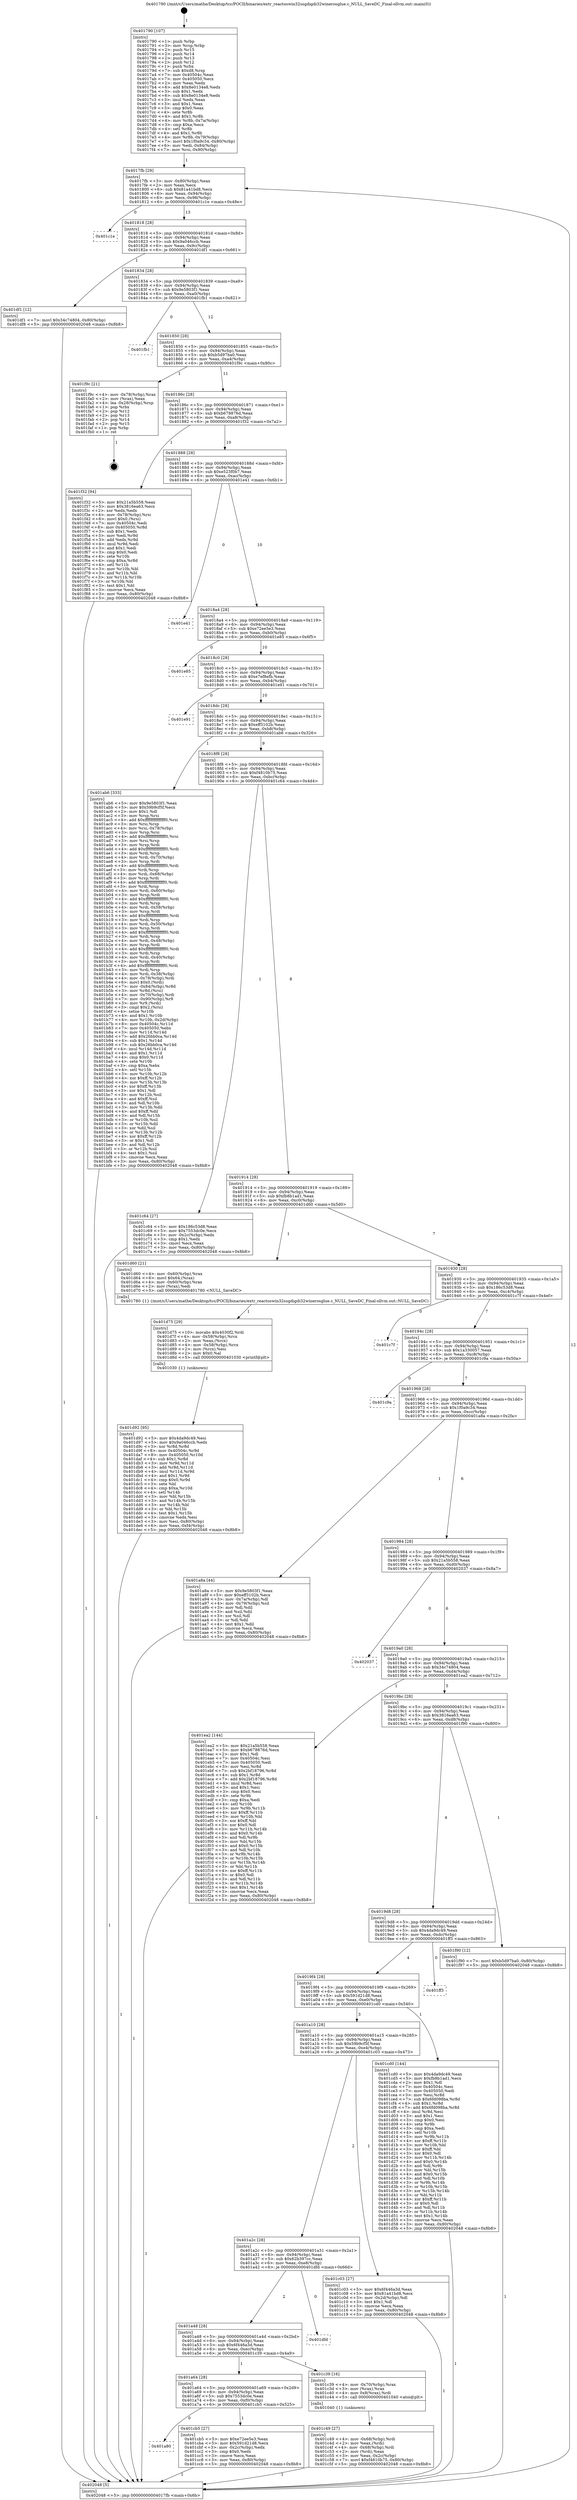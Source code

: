 digraph "0x401790" {
  label = "0x401790 (/mnt/c/Users/mathe/Desktop/tcc/POCII/binaries/extr_reactoswin32ssgdigdi32winerosglue.c_NULL_SaveDC_Final-ollvm.out::main(0))"
  labelloc = "t"
  node[shape=record]

  Entry [label="",width=0.3,height=0.3,shape=circle,fillcolor=black,style=filled]
  "0x4017fb" [label="{
     0x4017fb [29]\l
     | [instrs]\l
     &nbsp;&nbsp;0x4017fb \<+3\>: mov -0x80(%rbp),%eax\l
     &nbsp;&nbsp;0x4017fe \<+2\>: mov %eax,%ecx\l
     &nbsp;&nbsp;0x401800 \<+6\>: sub $0x81a41bd8,%ecx\l
     &nbsp;&nbsp;0x401806 \<+6\>: mov %eax,-0x94(%rbp)\l
     &nbsp;&nbsp;0x40180c \<+6\>: mov %ecx,-0x98(%rbp)\l
     &nbsp;&nbsp;0x401812 \<+6\>: je 0000000000401c1e \<main+0x48e\>\l
  }"]
  "0x401c1e" [label="{
     0x401c1e\l
  }", style=dashed]
  "0x401818" [label="{
     0x401818 [28]\l
     | [instrs]\l
     &nbsp;&nbsp;0x401818 \<+5\>: jmp 000000000040181d \<main+0x8d\>\l
     &nbsp;&nbsp;0x40181d \<+6\>: mov -0x94(%rbp),%eax\l
     &nbsp;&nbsp;0x401823 \<+5\>: sub $0x9a046ccb,%eax\l
     &nbsp;&nbsp;0x401828 \<+6\>: mov %eax,-0x9c(%rbp)\l
     &nbsp;&nbsp;0x40182e \<+6\>: je 0000000000401df1 \<main+0x661\>\l
  }"]
  Exit [label="",width=0.3,height=0.3,shape=circle,fillcolor=black,style=filled,peripheries=2]
  "0x401df1" [label="{
     0x401df1 [12]\l
     | [instrs]\l
     &nbsp;&nbsp;0x401df1 \<+7\>: movl $0x34c74804,-0x80(%rbp)\l
     &nbsp;&nbsp;0x401df8 \<+5\>: jmp 0000000000402048 \<main+0x8b8\>\l
  }"]
  "0x401834" [label="{
     0x401834 [28]\l
     | [instrs]\l
     &nbsp;&nbsp;0x401834 \<+5\>: jmp 0000000000401839 \<main+0xa9\>\l
     &nbsp;&nbsp;0x401839 \<+6\>: mov -0x94(%rbp),%eax\l
     &nbsp;&nbsp;0x40183f \<+5\>: sub $0x9e5803f1,%eax\l
     &nbsp;&nbsp;0x401844 \<+6\>: mov %eax,-0xa0(%rbp)\l
     &nbsp;&nbsp;0x40184a \<+6\>: je 0000000000401fb1 \<main+0x821\>\l
  }"]
  "0x401d92" [label="{
     0x401d92 [95]\l
     | [instrs]\l
     &nbsp;&nbsp;0x401d92 \<+5\>: mov $0x4da9dc49,%esi\l
     &nbsp;&nbsp;0x401d97 \<+5\>: mov $0x9a046ccb,%edx\l
     &nbsp;&nbsp;0x401d9c \<+3\>: xor %r8d,%r8d\l
     &nbsp;&nbsp;0x401d9f \<+8\>: mov 0x40504c,%r9d\l
     &nbsp;&nbsp;0x401da7 \<+8\>: mov 0x405050,%r10d\l
     &nbsp;&nbsp;0x401daf \<+4\>: sub $0x1,%r8d\l
     &nbsp;&nbsp;0x401db3 \<+3\>: mov %r9d,%r11d\l
     &nbsp;&nbsp;0x401db6 \<+3\>: add %r8d,%r11d\l
     &nbsp;&nbsp;0x401db9 \<+4\>: imul %r11d,%r9d\l
     &nbsp;&nbsp;0x401dbd \<+4\>: and $0x1,%r9d\l
     &nbsp;&nbsp;0x401dc1 \<+4\>: cmp $0x0,%r9d\l
     &nbsp;&nbsp;0x401dc5 \<+3\>: sete %bl\l
     &nbsp;&nbsp;0x401dc8 \<+4\>: cmp $0xa,%r10d\l
     &nbsp;&nbsp;0x401dcc \<+4\>: setl %r14b\l
     &nbsp;&nbsp;0x401dd0 \<+3\>: mov %bl,%r15b\l
     &nbsp;&nbsp;0x401dd3 \<+3\>: and %r14b,%r15b\l
     &nbsp;&nbsp;0x401dd6 \<+3\>: xor %r14b,%bl\l
     &nbsp;&nbsp;0x401dd9 \<+3\>: or %bl,%r15b\l
     &nbsp;&nbsp;0x401ddc \<+4\>: test $0x1,%r15b\l
     &nbsp;&nbsp;0x401de0 \<+3\>: cmovne %edx,%esi\l
     &nbsp;&nbsp;0x401de3 \<+3\>: mov %esi,-0x80(%rbp)\l
     &nbsp;&nbsp;0x401de6 \<+6\>: mov %eax,-0xf4(%rbp)\l
     &nbsp;&nbsp;0x401dec \<+5\>: jmp 0000000000402048 \<main+0x8b8\>\l
  }"]
  "0x401fb1" [label="{
     0x401fb1\l
  }", style=dashed]
  "0x401850" [label="{
     0x401850 [28]\l
     | [instrs]\l
     &nbsp;&nbsp;0x401850 \<+5\>: jmp 0000000000401855 \<main+0xc5\>\l
     &nbsp;&nbsp;0x401855 \<+6\>: mov -0x94(%rbp),%eax\l
     &nbsp;&nbsp;0x40185b \<+5\>: sub $0xb5d97ba0,%eax\l
     &nbsp;&nbsp;0x401860 \<+6\>: mov %eax,-0xa4(%rbp)\l
     &nbsp;&nbsp;0x401866 \<+6\>: je 0000000000401f9c \<main+0x80c\>\l
  }"]
  "0x401d75" [label="{
     0x401d75 [29]\l
     | [instrs]\l
     &nbsp;&nbsp;0x401d75 \<+10\>: movabs $0x4030f2,%rdi\l
     &nbsp;&nbsp;0x401d7f \<+4\>: mov -0x58(%rbp),%rcx\l
     &nbsp;&nbsp;0x401d83 \<+2\>: mov %eax,(%rcx)\l
     &nbsp;&nbsp;0x401d85 \<+4\>: mov -0x58(%rbp),%rcx\l
     &nbsp;&nbsp;0x401d89 \<+2\>: mov (%rcx),%esi\l
     &nbsp;&nbsp;0x401d8b \<+2\>: mov $0x0,%al\l
     &nbsp;&nbsp;0x401d8d \<+5\>: call 0000000000401030 \<printf@plt\>\l
     | [calls]\l
     &nbsp;&nbsp;0x401030 \{1\} (unknown)\l
  }"]
  "0x401f9c" [label="{
     0x401f9c [21]\l
     | [instrs]\l
     &nbsp;&nbsp;0x401f9c \<+4\>: mov -0x78(%rbp),%rax\l
     &nbsp;&nbsp;0x401fa0 \<+2\>: mov (%rax),%eax\l
     &nbsp;&nbsp;0x401fa2 \<+4\>: lea -0x28(%rbp),%rsp\l
     &nbsp;&nbsp;0x401fa6 \<+1\>: pop %rbx\l
     &nbsp;&nbsp;0x401fa7 \<+2\>: pop %r12\l
     &nbsp;&nbsp;0x401fa9 \<+2\>: pop %r13\l
     &nbsp;&nbsp;0x401fab \<+2\>: pop %r14\l
     &nbsp;&nbsp;0x401fad \<+2\>: pop %r15\l
     &nbsp;&nbsp;0x401faf \<+1\>: pop %rbp\l
     &nbsp;&nbsp;0x401fb0 \<+1\>: ret\l
  }"]
  "0x40186c" [label="{
     0x40186c [28]\l
     | [instrs]\l
     &nbsp;&nbsp;0x40186c \<+5\>: jmp 0000000000401871 \<main+0xe1\>\l
     &nbsp;&nbsp;0x401871 \<+6\>: mov -0x94(%rbp),%eax\l
     &nbsp;&nbsp;0x401877 \<+5\>: sub $0xb678876d,%eax\l
     &nbsp;&nbsp;0x40187c \<+6\>: mov %eax,-0xa8(%rbp)\l
     &nbsp;&nbsp;0x401882 \<+6\>: je 0000000000401f32 \<main+0x7a2\>\l
  }"]
  "0x401a80" [label="{
     0x401a80\l
  }", style=dashed]
  "0x401f32" [label="{
     0x401f32 [94]\l
     | [instrs]\l
     &nbsp;&nbsp;0x401f32 \<+5\>: mov $0x21a5b558,%eax\l
     &nbsp;&nbsp;0x401f37 \<+5\>: mov $0x3816ea63,%ecx\l
     &nbsp;&nbsp;0x401f3c \<+2\>: xor %edx,%edx\l
     &nbsp;&nbsp;0x401f3e \<+4\>: mov -0x78(%rbp),%rsi\l
     &nbsp;&nbsp;0x401f42 \<+6\>: movl $0x0,(%rsi)\l
     &nbsp;&nbsp;0x401f48 \<+7\>: mov 0x40504c,%edi\l
     &nbsp;&nbsp;0x401f4f \<+8\>: mov 0x405050,%r8d\l
     &nbsp;&nbsp;0x401f57 \<+3\>: sub $0x1,%edx\l
     &nbsp;&nbsp;0x401f5a \<+3\>: mov %edi,%r9d\l
     &nbsp;&nbsp;0x401f5d \<+3\>: add %edx,%r9d\l
     &nbsp;&nbsp;0x401f60 \<+4\>: imul %r9d,%edi\l
     &nbsp;&nbsp;0x401f64 \<+3\>: and $0x1,%edi\l
     &nbsp;&nbsp;0x401f67 \<+3\>: cmp $0x0,%edi\l
     &nbsp;&nbsp;0x401f6a \<+4\>: sete %r10b\l
     &nbsp;&nbsp;0x401f6e \<+4\>: cmp $0xa,%r8d\l
     &nbsp;&nbsp;0x401f72 \<+4\>: setl %r11b\l
     &nbsp;&nbsp;0x401f76 \<+3\>: mov %r10b,%bl\l
     &nbsp;&nbsp;0x401f79 \<+3\>: and %r11b,%bl\l
     &nbsp;&nbsp;0x401f7c \<+3\>: xor %r11b,%r10b\l
     &nbsp;&nbsp;0x401f7f \<+3\>: or %r10b,%bl\l
     &nbsp;&nbsp;0x401f82 \<+3\>: test $0x1,%bl\l
     &nbsp;&nbsp;0x401f85 \<+3\>: cmovne %ecx,%eax\l
     &nbsp;&nbsp;0x401f88 \<+3\>: mov %eax,-0x80(%rbp)\l
     &nbsp;&nbsp;0x401f8b \<+5\>: jmp 0000000000402048 \<main+0x8b8\>\l
  }"]
  "0x401888" [label="{
     0x401888 [28]\l
     | [instrs]\l
     &nbsp;&nbsp;0x401888 \<+5\>: jmp 000000000040188d \<main+0xfd\>\l
     &nbsp;&nbsp;0x40188d \<+6\>: mov -0x94(%rbp),%eax\l
     &nbsp;&nbsp;0x401893 \<+5\>: sub $0xe523f0b7,%eax\l
     &nbsp;&nbsp;0x401898 \<+6\>: mov %eax,-0xac(%rbp)\l
     &nbsp;&nbsp;0x40189e \<+6\>: je 0000000000401e41 \<main+0x6b1\>\l
  }"]
  "0x401cb5" [label="{
     0x401cb5 [27]\l
     | [instrs]\l
     &nbsp;&nbsp;0x401cb5 \<+5\>: mov $0xe72ee5e3,%eax\l
     &nbsp;&nbsp;0x401cba \<+5\>: mov $0x591d21d8,%ecx\l
     &nbsp;&nbsp;0x401cbf \<+3\>: mov -0x2c(%rbp),%edx\l
     &nbsp;&nbsp;0x401cc2 \<+3\>: cmp $0x0,%edx\l
     &nbsp;&nbsp;0x401cc5 \<+3\>: cmove %ecx,%eax\l
     &nbsp;&nbsp;0x401cc8 \<+3\>: mov %eax,-0x80(%rbp)\l
     &nbsp;&nbsp;0x401ccb \<+5\>: jmp 0000000000402048 \<main+0x8b8\>\l
  }"]
  "0x401e41" [label="{
     0x401e41\l
  }", style=dashed]
  "0x4018a4" [label="{
     0x4018a4 [28]\l
     | [instrs]\l
     &nbsp;&nbsp;0x4018a4 \<+5\>: jmp 00000000004018a9 \<main+0x119\>\l
     &nbsp;&nbsp;0x4018a9 \<+6\>: mov -0x94(%rbp),%eax\l
     &nbsp;&nbsp;0x4018af \<+5\>: sub $0xe72ee5e3,%eax\l
     &nbsp;&nbsp;0x4018b4 \<+6\>: mov %eax,-0xb0(%rbp)\l
     &nbsp;&nbsp;0x4018ba \<+6\>: je 0000000000401e85 \<main+0x6f5\>\l
  }"]
  "0x401c49" [label="{
     0x401c49 [27]\l
     | [instrs]\l
     &nbsp;&nbsp;0x401c49 \<+4\>: mov -0x68(%rbp),%rdi\l
     &nbsp;&nbsp;0x401c4d \<+2\>: mov %eax,(%rdi)\l
     &nbsp;&nbsp;0x401c4f \<+4\>: mov -0x68(%rbp),%rdi\l
     &nbsp;&nbsp;0x401c53 \<+2\>: mov (%rdi),%eax\l
     &nbsp;&nbsp;0x401c55 \<+3\>: mov %eax,-0x2c(%rbp)\l
     &nbsp;&nbsp;0x401c58 \<+7\>: movl $0xf4810b75,-0x80(%rbp)\l
     &nbsp;&nbsp;0x401c5f \<+5\>: jmp 0000000000402048 \<main+0x8b8\>\l
  }"]
  "0x401e85" [label="{
     0x401e85\l
  }", style=dashed]
  "0x4018c0" [label="{
     0x4018c0 [28]\l
     | [instrs]\l
     &nbsp;&nbsp;0x4018c0 \<+5\>: jmp 00000000004018c5 \<main+0x135\>\l
     &nbsp;&nbsp;0x4018c5 \<+6\>: mov -0x94(%rbp),%eax\l
     &nbsp;&nbsp;0x4018cb \<+5\>: sub $0xe7ef8efb,%eax\l
     &nbsp;&nbsp;0x4018d0 \<+6\>: mov %eax,-0xb4(%rbp)\l
     &nbsp;&nbsp;0x4018d6 \<+6\>: je 0000000000401e91 \<main+0x701\>\l
  }"]
  "0x401a64" [label="{
     0x401a64 [28]\l
     | [instrs]\l
     &nbsp;&nbsp;0x401a64 \<+5\>: jmp 0000000000401a69 \<main+0x2d9\>\l
     &nbsp;&nbsp;0x401a69 \<+6\>: mov -0x94(%rbp),%eax\l
     &nbsp;&nbsp;0x401a6f \<+5\>: sub $0x7553dc0e,%eax\l
     &nbsp;&nbsp;0x401a74 \<+6\>: mov %eax,-0xf0(%rbp)\l
     &nbsp;&nbsp;0x401a7a \<+6\>: je 0000000000401cb5 \<main+0x525\>\l
  }"]
  "0x401e91" [label="{
     0x401e91\l
  }", style=dashed]
  "0x4018dc" [label="{
     0x4018dc [28]\l
     | [instrs]\l
     &nbsp;&nbsp;0x4018dc \<+5\>: jmp 00000000004018e1 \<main+0x151\>\l
     &nbsp;&nbsp;0x4018e1 \<+6\>: mov -0x94(%rbp),%eax\l
     &nbsp;&nbsp;0x4018e7 \<+5\>: sub $0xeff3102b,%eax\l
     &nbsp;&nbsp;0x4018ec \<+6\>: mov %eax,-0xb8(%rbp)\l
     &nbsp;&nbsp;0x4018f2 \<+6\>: je 0000000000401ab6 \<main+0x326\>\l
  }"]
  "0x401c39" [label="{
     0x401c39 [16]\l
     | [instrs]\l
     &nbsp;&nbsp;0x401c39 \<+4\>: mov -0x70(%rbp),%rax\l
     &nbsp;&nbsp;0x401c3d \<+3\>: mov (%rax),%rax\l
     &nbsp;&nbsp;0x401c40 \<+4\>: mov 0x8(%rax),%rdi\l
     &nbsp;&nbsp;0x401c44 \<+5\>: call 0000000000401040 \<atoi@plt\>\l
     | [calls]\l
     &nbsp;&nbsp;0x401040 \{1\} (unknown)\l
  }"]
  "0x401ab6" [label="{
     0x401ab6 [333]\l
     | [instrs]\l
     &nbsp;&nbsp;0x401ab6 \<+5\>: mov $0x9e5803f1,%eax\l
     &nbsp;&nbsp;0x401abb \<+5\>: mov $0x59b9cf5f,%ecx\l
     &nbsp;&nbsp;0x401ac0 \<+2\>: mov $0x1,%dl\l
     &nbsp;&nbsp;0x401ac2 \<+3\>: mov %rsp,%rsi\l
     &nbsp;&nbsp;0x401ac5 \<+4\>: add $0xfffffffffffffff0,%rsi\l
     &nbsp;&nbsp;0x401ac9 \<+3\>: mov %rsi,%rsp\l
     &nbsp;&nbsp;0x401acc \<+4\>: mov %rsi,-0x78(%rbp)\l
     &nbsp;&nbsp;0x401ad0 \<+3\>: mov %rsp,%rsi\l
     &nbsp;&nbsp;0x401ad3 \<+4\>: add $0xfffffffffffffff0,%rsi\l
     &nbsp;&nbsp;0x401ad7 \<+3\>: mov %rsi,%rsp\l
     &nbsp;&nbsp;0x401ada \<+3\>: mov %rsp,%rdi\l
     &nbsp;&nbsp;0x401add \<+4\>: add $0xfffffffffffffff0,%rdi\l
     &nbsp;&nbsp;0x401ae1 \<+3\>: mov %rdi,%rsp\l
     &nbsp;&nbsp;0x401ae4 \<+4\>: mov %rdi,-0x70(%rbp)\l
     &nbsp;&nbsp;0x401ae8 \<+3\>: mov %rsp,%rdi\l
     &nbsp;&nbsp;0x401aeb \<+4\>: add $0xfffffffffffffff0,%rdi\l
     &nbsp;&nbsp;0x401aef \<+3\>: mov %rdi,%rsp\l
     &nbsp;&nbsp;0x401af2 \<+4\>: mov %rdi,-0x68(%rbp)\l
     &nbsp;&nbsp;0x401af6 \<+3\>: mov %rsp,%rdi\l
     &nbsp;&nbsp;0x401af9 \<+4\>: add $0xfffffffffffffff0,%rdi\l
     &nbsp;&nbsp;0x401afd \<+3\>: mov %rdi,%rsp\l
     &nbsp;&nbsp;0x401b00 \<+4\>: mov %rdi,-0x60(%rbp)\l
     &nbsp;&nbsp;0x401b04 \<+3\>: mov %rsp,%rdi\l
     &nbsp;&nbsp;0x401b07 \<+4\>: add $0xfffffffffffffff0,%rdi\l
     &nbsp;&nbsp;0x401b0b \<+3\>: mov %rdi,%rsp\l
     &nbsp;&nbsp;0x401b0e \<+4\>: mov %rdi,-0x58(%rbp)\l
     &nbsp;&nbsp;0x401b12 \<+3\>: mov %rsp,%rdi\l
     &nbsp;&nbsp;0x401b15 \<+4\>: add $0xfffffffffffffff0,%rdi\l
     &nbsp;&nbsp;0x401b19 \<+3\>: mov %rdi,%rsp\l
     &nbsp;&nbsp;0x401b1c \<+4\>: mov %rdi,-0x50(%rbp)\l
     &nbsp;&nbsp;0x401b20 \<+3\>: mov %rsp,%rdi\l
     &nbsp;&nbsp;0x401b23 \<+4\>: add $0xfffffffffffffff0,%rdi\l
     &nbsp;&nbsp;0x401b27 \<+3\>: mov %rdi,%rsp\l
     &nbsp;&nbsp;0x401b2a \<+4\>: mov %rdi,-0x48(%rbp)\l
     &nbsp;&nbsp;0x401b2e \<+3\>: mov %rsp,%rdi\l
     &nbsp;&nbsp;0x401b31 \<+4\>: add $0xfffffffffffffff0,%rdi\l
     &nbsp;&nbsp;0x401b35 \<+3\>: mov %rdi,%rsp\l
     &nbsp;&nbsp;0x401b38 \<+4\>: mov %rdi,-0x40(%rbp)\l
     &nbsp;&nbsp;0x401b3c \<+3\>: mov %rsp,%rdi\l
     &nbsp;&nbsp;0x401b3f \<+4\>: add $0xfffffffffffffff0,%rdi\l
     &nbsp;&nbsp;0x401b43 \<+3\>: mov %rdi,%rsp\l
     &nbsp;&nbsp;0x401b46 \<+4\>: mov %rdi,-0x38(%rbp)\l
     &nbsp;&nbsp;0x401b4a \<+4\>: mov -0x78(%rbp),%rdi\l
     &nbsp;&nbsp;0x401b4e \<+6\>: movl $0x0,(%rdi)\l
     &nbsp;&nbsp;0x401b54 \<+7\>: mov -0x84(%rbp),%r8d\l
     &nbsp;&nbsp;0x401b5b \<+3\>: mov %r8d,(%rsi)\l
     &nbsp;&nbsp;0x401b5e \<+4\>: mov -0x70(%rbp),%rdi\l
     &nbsp;&nbsp;0x401b62 \<+7\>: mov -0x90(%rbp),%r9\l
     &nbsp;&nbsp;0x401b69 \<+3\>: mov %r9,(%rdi)\l
     &nbsp;&nbsp;0x401b6c \<+3\>: cmpl $0x2,(%rsi)\l
     &nbsp;&nbsp;0x401b6f \<+4\>: setne %r10b\l
     &nbsp;&nbsp;0x401b73 \<+4\>: and $0x1,%r10b\l
     &nbsp;&nbsp;0x401b77 \<+4\>: mov %r10b,-0x2d(%rbp)\l
     &nbsp;&nbsp;0x401b7b \<+8\>: mov 0x40504c,%r11d\l
     &nbsp;&nbsp;0x401b83 \<+7\>: mov 0x405050,%ebx\l
     &nbsp;&nbsp;0x401b8a \<+3\>: mov %r11d,%r14d\l
     &nbsp;&nbsp;0x401b8d \<+7\>: add $0x26bb0ca,%r14d\l
     &nbsp;&nbsp;0x401b94 \<+4\>: sub $0x1,%r14d\l
     &nbsp;&nbsp;0x401b98 \<+7\>: sub $0x26bb0ca,%r14d\l
     &nbsp;&nbsp;0x401b9f \<+4\>: imul %r14d,%r11d\l
     &nbsp;&nbsp;0x401ba3 \<+4\>: and $0x1,%r11d\l
     &nbsp;&nbsp;0x401ba7 \<+4\>: cmp $0x0,%r11d\l
     &nbsp;&nbsp;0x401bab \<+4\>: sete %r10b\l
     &nbsp;&nbsp;0x401baf \<+3\>: cmp $0xa,%ebx\l
     &nbsp;&nbsp;0x401bb2 \<+4\>: setl %r15b\l
     &nbsp;&nbsp;0x401bb6 \<+3\>: mov %r10b,%r12b\l
     &nbsp;&nbsp;0x401bb9 \<+4\>: xor $0xff,%r12b\l
     &nbsp;&nbsp;0x401bbd \<+3\>: mov %r15b,%r13b\l
     &nbsp;&nbsp;0x401bc0 \<+4\>: xor $0xff,%r13b\l
     &nbsp;&nbsp;0x401bc4 \<+3\>: xor $0x1,%dl\l
     &nbsp;&nbsp;0x401bc7 \<+3\>: mov %r12b,%sil\l
     &nbsp;&nbsp;0x401bca \<+4\>: and $0xff,%sil\l
     &nbsp;&nbsp;0x401bce \<+3\>: and %dl,%r10b\l
     &nbsp;&nbsp;0x401bd1 \<+3\>: mov %r13b,%dil\l
     &nbsp;&nbsp;0x401bd4 \<+4\>: and $0xff,%dil\l
     &nbsp;&nbsp;0x401bd8 \<+3\>: and %dl,%r15b\l
     &nbsp;&nbsp;0x401bdb \<+3\>: or %r10b,%sil\l
     &nbsp;&nbsp;0x401bde \<+3\>: or %r15b,%dil\l
     &nbsp;&nbsp;0x401be1 \<+3\>: xor %dil,%sil\l
     &nbsp;&nbsp;0x401be4 \<+3\>: or %r13b,%r12b\l
     &nbsp;&nbsp;0x401be7 \<+4\>: xor $0xff,%r12b\l
     &nbsp;&nbsp;0x401beb \<+3\>: or $0x1,%dl\l
     &nbsp;&nbsp;0x401bee \<+3\>: and %dl,%r12b\l
     &nbsp;&nbsp;0x401bf1 \<+3\>: or %r12b,%sil\l
     &nbsp;&nbsp;0x401bf4 \<+4\>: test $0x1,%sil\l
     &nbsp;&nbsp;0x401bf8 \<+3\>: cmovne %ecx,%eax\l
     &nbsp;&nbsp;0x401bfb \<+3\>: mov %eax,-0x80(%rbp)\l
     &nbsp;&nbsp;0x401bfe \<+5\>: jmp 0000000000402048 \<main+0x8b8\>\l
  }"]
  "0x4018f8" [label="{
     0x4018f8 [28]\l
     | [instrs]\l
     &nbsp;&nbsp;0x4018f8 \<+5\>: jmp 00000000004018fd \<main+0x16d\>\l
     &nbsp;&nbsp;0x4018fd \<+6\>: mov -0x94(%rbp),%eax\l
     &nbsp;&nbsp;0x401903 \<+5\>: sub $0xf4810b75,%eax\l
     &nbsp;&nbsp;0x401908 \<+6\>: mov %eax,-0xbc(%rbp)\l
     &nbsp;&nbsp;0x40190e \<+6\>: je 0000000000401c64 \<main+0x4d4\>\l
  }"]
  "0x401a48" [label="{
     0x401a48 [28]\l
     | [instrs]\l
     &nbsp;&nbsp;0x401a48 \<+5\>: jmp 0000000000401a4d \<main+0x2bd\>\l
     &nbsp;&nbsp;0x401a4d \<+6\>: mov -0x94(%rbp),%eax\l
     &nbsp;&nbsp;0x401a53 \<+5\>: sub $0x6f446a3d,%eax\l
     &nbsp;&nbsp;0x401a58 \<+6\>: mov %eax,-0xec(%rbp)\l
     &nbsp;&nbsp;0x401a5e \<+6\>: je 0000000000401c39 \<main+0x4a9\>\l
  }"]
  "0x401c64" [label="{
     0x401c64 [27]\l
     | [instrs]\l
     &nbsp;&nbsp;0x401c64 \<+5\>: mov $0x186c53d8,%eax\l
     &nbsp;&nbsp;0x401c69 \<+5\>: mov $0x7553dc0e,%ecx\l
     &nbsp;&nbsp;0x401c6e \<+3\>: mov -0x2c(%rbp),%edx\l
     &nbsp;&nbsp;0x401c71 \<+3\>: cmp $0x1,%edx\l
     &nbsp;&nbsp;0x401c74 \<+3\>: cmovl %ecx,%eax\l
     &nbsp;&nbsp;0x401c77 \<+3\>: mov %eax,-0x80(%rbp)\l
     &nbsp;&nbsp;0x401c7a \<+5\>: jmp 0000000000402048 \<main+0x8b8\>\l
  }"]
  "0x401914" [label="{
     0x401914 [28]\l
     | [instrs]\l
     &nbsp;&nbsp;0x401914 \<+5\>: jmp 0000000000401919 \<main+0x189\>\l
     &nbsp;&nbsp;0x401919 \<+6\>: mov -0x94(%rbp),%eax\l
     &nbsp;&nbsp;0x40191f \<+5\>: sub $0xfb8b1ad1,%eax\l
     &nbsp;&nbsp;0x401924 \<+6\>: mov %eax,-0xc0(%rbp)\l
     &nbsp;&nbsp;0x40192a \<+6\>: je 0000000000401d60 \<main+0x5d0\>\l
  }"]
  "0x401dfd" [label="{
     0x401dfd\l
  }", style=dashed]
  "0x401d60" [label="{
     0x401d60 [21]\l
     | [instrs]\l
     &nbsp;&nbsp;0x401d60 \<+4\>: mov -0x60(%rbp),%rax\l
     &nbsp;&nbsp;0x401d64 \<+6\>: movl $0x64,(%rax)\l
     &nbsp;&nbsp;0x401d6a \<+4\>: mov -0x60(%rbp),%rax\l
     &nbsp;&nbsp;0x401d6e \<+2\>: mov (%rax),%edi\l
     &nbsp;&nbsp;0x401d70 \<+5\>: call 0000000000401780 \<NULL_SaveDC\>\l
     | [calls]\l
     &nbsp;&nbsp;0x401780 \{1\} (/mnt/c/Users/mathe/Desktop/tcc/POCII/binaries/extr_reactoswin32ssgdigdi32winerosglue.c_NULL_SaveDC_Final-ollvm.out::NULL_SaveDC)\l
  }"]
  "0x401930" [label="{
     0x401930 [28]\l
     | [instrs]\l
     &nbsp;&nbsp;0x401930 \<+5\>: jmp 0000000000401935 \<main+0x1a5\>\l
     &nbsp;&nbsp;0x401935 \<+6\>: mov -0x94(%rbp),%eax\l
     &nbsp;&nbsp;0x40193b \<+5\>: sub $0x186c53d8,%eax\l
     &nbsp;&nbsp;0x401940 \<+6\>: mov %eax,-0xc4(%rbp)\l
     &nbsp;&nbsp;0x401946 \<+6\>: je 0000000000401c7f \<main+0x4ef\>\l
  }"]
  "0x401a2c" [label="{
     0x401a2c [28]\l
     | [instrs]\l
     &nbsp;&nbsp;0x401a2c \<+5\>: jmp 0000000000401a31 \<main+0x2a1\>\l
     &nbsp;&nbsp;0x401a31 \<+6\>: mov -0x94(%rbp),%eax\l
     &nbsp;&nbsp;0x401a37 \<+5\>: sub $0x62b397cc,%eax\l
     &nbsp;&nbsp;0x401a3c \<+6\>: mov %eax,-0xe8(%rbp)\l
     &nbsp;&nbsp;0x401a42 \<+6\>: je 0000000000401dfd \<main+0x66d\>\l
  }"]
  "0x401c7f" [label="{
     0x401c7f\l
  }", style=dashed]
  "0x40194c" [label="{
     0x40194c [28]\l
     | [instrs]\l
     &nbsp;&nbsp;0x40194c \<+5\>: jmp 0000000000401951 \<main+0x1c1\>\l
     &nbsp;&nbsp;0x401951 \<+6\>: mov -0x94(%rbp),%eax\l
     &nbsp;&nbsp;0x401957 \<+5\>: sub $0x1a330057,%eax\l
     &nbsp;&nbsp;0x40195c \<+6\>: mov %eax,-0xc8(%rbp)\l
     &nbsp;&nbsp;0x401962 \<+6\>: je 0000000000401c9a \<main+0x50a\>\l
  }"]
  "0x401c03" [label="{
     0x401c03 [27]\l
     | [instrs]\l
     &nbsp;&nbsp;0x401c03 \<+5\>: mov $0x6f446a3d,%eax\l
     &nbsp;&nbsp;0x401c08 \<+5\>: mov $0x81a41bd8,%ecx\l
     &nbsp;&nbsp;0x401c0d \<+3\>: mov -0x2d(%rbp),%dl\l
     &nbsp;&nbsp;0x401c10 \<+3\>: test $0x1,%dl\l
     &nbsp;&nbsp;0x401c13 \<+3\>: cmovne %ecx,%eax\l
     &nbsp;&nbsp;0x401c16 \<+3\>: mov %eax,-0x80(%rbp)\l
     &nbsp;&nbsp;0x401c19 \<+5\>: jmp 0000000000402048 \<main+0x8b8\>\l
  }"]
  "0x401c9a" [label="{
     0x401c9a\l
  }", style=dashed]
  "0x401968" [label="{
     0x401968 [28]\l
     | [instrs]\l
     &nbsp;&nbsp;0x401968 \<+5\>: jmp 000000000040196d \<main+0x1dd\>\l
     &nbsp;&nbsp;0x40196d \<+6\>: mov -0x94(%rbp),%eax\l
     &nbsp;&nbsp;0x401973 \<+5\>: sub $0x1f0a9c34,%eax\l
     &nbsp;&nbsp;0x401978 \<+6\>: mov %eax,-0xcc(%rbp)\l
     &nbsp;&nbsp;0x40197e \<+6\>: je 0000000000401a8a \<main+0x2fa\>\l
  }"]
  "0x401a10" [label="{
     0x401a10 [28]\l
     | [instrs]\l
     &nbsp;&nbsp;0x401a10 \<+5\>: jmp 0000000000401a15 \<main+0x285\>\l
     &nbsp;&nbsp;0x401a15 \<+6\>: mov -0x94(%rbp),%eax\l
     &nbsp;&nbsp;0x401a1b \<+5\>: sub $0x59b9cf5f,%eax\l
     &nbsp;&nbsp;0x401a20 \<+6\>: mov %eax,-0xe4(%rbp)\l
     &nbsp;&nbsp;0x401a26 \<+6\>: je 0000000000401c03 \<main+0x473\>\l
  }"]
  "0x401a8a" [label="{
     0x401a8a [44]\l
     | [instrs]\l
     &nbsp;&nbsp;0x401a8a \<+5\>: mov $0x9e5803f1,%eax\l
     &nbsp;&nbsp;0x401a8f \<+5\>: mov $0xeff3102b,%ecx\l
     &nbsp;&nbsp;0x401a94 \<+3\>: mov -0x7a(%rbp),%dl\l
     &nbsp;&nbsp;0x401a97 \<+4\>: mov -0x79(%rbp),%sil\l
     &nbsp;&nbsp;0x401a9b \<+3\>: mov %dl,%dil\l
     &nbsp;&nbsp;0x401a9e \<+3\>: and %sil,%dil\l
     &nbsp;&nbsp;0x401aa1 \<+3\>: xor %sil,%dl\l
     &nbsp;&nbsp;0x401aa4 \<+3\>: or %dl,%dil\l
     &nbsp;&nbsp;0x401aa7 \<+4\>: test $0x1,%dil\l
     &nbsp;&nbsp;0x401aab \<+3\>: cmovne %ecx,%eax\l
     &nbsp;&nbsp;0x401aae \<+3\>: mov %eax,-0x80(%rbp)\l
     &nbsp;&nbsp;0x401ab1 \<+5\>: jmp 0000000000402048 \<main+0x8b8\>\l
  }"]
  "0x401984" [label="{
     0x401984 [28]\l
     | [instrs]\l
     &nbsp;&nbsp;0x401984 \<+5\>: jmp 0000000000401989 \<main+0x1f9\>\l
     &nbsp;&nbsp;0x401989 \<+6\>: mov -0x94(%rbp),%eax\l
     &nbsp;&nbsp;0x40198f \<+5\>: sub $0x21a5b558,%eax\l
     &nbsp;&nbsp;0x401994 \<+6\>: mov %eax,-0xd0(%rbp)\l
     &nbsp;&nbsp;0x40199a \<+6\>: je 0000000000402037 \<main+0x8a7\>\l
  }"]
  "0x402048" [label="{
     0x402048 [5]\l
     | [instrs]\l
     &nbsp;&nbsp;0x402048 \<+5\>: jmp 00000000004017fb \<main+0x6b\>\l
  }"]
  "0x401790" [label="{
     0x401790 [107]\l
     | [instrs]\l
     &nbsp;&nbsp;0x401790 \<+1\>: push %rbp\l
     &nbsp;&nbsp;0x401791 \<+3\>: mov %rsp,%rbp\l
     &nbsp;&nbsp;0x401794 \<+2\>: push %r15\l
     &nbsp;&nbsp;0x401796 \<+2\>: push %r14\l
     &nbsp;&nbsp;0x401798 \<+2\>: push %r13\l
     &nbsp;&nbsp;0x40179a \<+2\>: push %r12\l
     &nbsp;&nbsp;0x40179c \<+1\>: push %rbx\l
     &nbsp;&nbsp;0x40179d \<+7\>: sub $0xd8,%rsp\l
     &nbsp;&nbsp;0x4017a4 \<+7\>: mov 0x40504c,%eax\l
     &nbsp;&nbsp;0x4017ab \<+7\>: mov 0x405050,%ecx\l
     &nbsp;&nbsp;0x4017b2 \<+2\>: mov %eax,%edx\l
     &nbsp;&nbsp;0x4017b4 \<+6\>: add $0x8e0134e8,%edx\l
     &nbsp;&nbsp;0x4017ba \<+3\>: sub $0x1,%edx\l
     &nbsp;&nbsp;0x4017bd \<+6\>: sub $0x8e0134e8,%edx\l
     &nbsp;&nbsp;0x4017c3 \<+3\>: imul %edx,%eax\l
     &nbsp;&nbsp;0x4017c6 \<+3\>: and $0x1,%eax\l
     &nbsp;&nbsp;0x4017c9 \<+3\>: cmp $0x0,%eax\l
     &nbsp;&nbsp;0x4017cc \<+4\>: sete %r8b\l
     &nbsp;&nbsp;0x4017d0 \<+4\>: and $0x1,%r8b\l
     &nbsp;&nbsp;0x4017d4 \<+4\>: mov %r8b,-0x7a(%rbp)\l
     &nbsp;&nbsp;0x4017d8 \<+3\>: cmp $0xa,%ecx\l
     &nbsp;&nbsp;0x4017db \<+4\>: setl %r8b\l
     &nbsp;&nbsp;0x4017df \<+4\>: and $0x1,%r8b\l
     &nbsp;&nbsp;0x4017e3 \<+4\>: mov %r8b,-0x79(%rbp)\l
     &nbsp;&nbsp;0x4017e7 \<+7\>: movl $0x1f0a9c34,-0x80(%rbp)\l
     &nbsp;&nbsp;0x4017ee \<+6\>: mov %edi,-0x84(%rbp)\l
     &nbsp;&nbsp;0x4017f4 \<+7\>: mov %rsi,-0x90(%rbp)\l
  }"]
  "0x401cd0" [label="{
     0x401cd0 [144]\l
     | [instrs]\l
     &nbsp;&nbsp;0x401cd0 \<+5\>: mov $0x4da9dc49,%eax\l
     &nbsp;&nbsp;0x401cd5 \<+5\>: mov $0xfb8b1ad1,%ecx\l
     &nbsp;&nbsp;0x401cda \<+2\>: mov $0x1,%dl\l
     &nbsp;&nbsp;0x401cdc \<+7\>: mov 0x40504c,%esi\l
     &nbsp;&nbsp;0x401ce3 \<+7\>: mov 0x405050,%edi\l
     &nbsp;&nbsp;0x401cea \<+3\>: mov %esi,%r8d\l
     &nbsp;&nbsp;0x401ced \<+7\>: sub $0x6fd098ba,%r8d\l
     &nbsp;&nbsp;0x401cf4 \<+4\>: sub $0x1,%r8d\l
     &nbsp;&nbsp;0x401cf8 \<+7\>: add $0x6fd098ba,%r8d\l
     &nbsp;&nbsp;0x401cff \<+4\>: imul %r8d,%esi\l
     &nbsp;&nbsp;0x401d03 \<+3\>: and $0x1,%esi\l
     &nbsp;&nbsp;0x401d06 \<+3\>: cmp $0x0,%esi\l
     &nbsp;&nbsp;0x401d09 \<+4\>: sete %r9b\l
     &nbsp;&nbsp;0x401d0d \<+3\>: cmp $0xa,%edi\l
     &nbsp;&nbsp;0x401d10 \<+4\>: setl %r10b\l
     &nbsp;&nbsp;0x401d14 \<+3\>: mov %r9b,%r11b\l
     &nbsp;&nbsp;0x401d17 \<+4\>: xor $0xff,%r11b\l
     &nbsp;&nbsp;0x401d1b \<+3\>: mov %r10b,%bl\l
     &nbsp;&nbsp;0x401d1e \<+3\>: xor $0xff,%bl\l
     &nbsp;&nbsp;0x401d21 \<+3\>: xor $0x0,%dl\l
     &nbsp;&nbsp;0x401d24 \<+3\>: mov %r11b,%r14b\l
     &nbsp;&nbsp;0x401d27 \<+4\>: and $0x0,%r14b\l
     &nbsp;&nbsp;0x401d2b \<+3\>: and %dl,%r9b\l
     &nbsp;&nbsp;0x401d2e \<+3\>: mov %bl,%r15b\l
     &nbsp;&nbsp;0x401d31 \<+4\>: and $0x0,%r15b\l
     &nbsp;&nbsp;0x401d35 \<+3\>: and %dl,%r10b\l
     &nbsp;&nbsp;0x401d38 \<+3\>: or %r9b,%r14b\l
     &nbsp;&nbsp;0x401d3b \<+3\>: or %r10b,%r15b\l
     &nbsp;&nbsp;0x401d3e \<+3\>: xor %r15b,%r14b\l
     &nbsp;&nbsp;0x401d41 \<+3\>: or %bl,%r11b\l
     &nbsp;&nbsp;0x401d44 \<+4\>: xor $0xff,%r11b\l
     &nbsp;&nbsp;0x401d48 \<+3\>: or $0x0,%dl\l
     &nbsp;&nbsp;0x401d4b \<+3\>: and %dl,%r11b\l
     &nbsp;&nbsp;0x401d4e \<+3\>: or %r11b,%r14b\l
     &nbsp;&nbsp;0x401d51 \<+4\>: test $0x1,%r14b\l
     &nbsp;&nbsp;0x401d55 \<+3\>: cmovne %ecx,%eax\l
     &nbsp;&nbsp;0x401d58 \<+3\>: mov %eax,-0x80(%rbp)\l
     &nbsp;&nbsp;0x401d5b \<+5\>: jmp 0000000000402048 \<main+0x8b8\>\l
  }"]
  "0x4019f4" [label="{
     0x4019f4 [28]\l
     | [instrs]\l
     &nbsp;&nbsp;0x4019f4 \<+5\>: jmp 00000000004019f9 \<main+0x269\>\l
     &nbsp;&nbsp;0x4019f9 \<+6\>: mov -0x94(%rbp),%eax\l
     &nbsp;&nbsp;0x4019ff \<+5\>: sub $0x591d21d8,%eax\l
     &nbsp;&nbsp;0x401a04 \<+6\>: mov %eax,-0xe0(%rbp)\l
     &nbsp;&nbsp;0x401a0a \<+6\>: je 0000000000401cd0 \<main+0x540\>\l
  }"]
  "0x402037" [label="{
     0x402037\l
  }", style=dashed]
  "0x4019a0" [label="{
     0x4019a0 [28]\l
     | [instrs]\l
     &nbsp;&nbsp;0x4019a0 \<+5\>: jmp 00000000004019a5 \<main+0x215\>\l
     &nbsp;&nbsp;0x4019a5 \<+6\>: mov -0x94(%rbp),%eax\l
     &nbsp;&nbsp;0x4019ab \<+5\>: sub $0x34c74804,%eax\l
     &nbsp;&nbsp;0x4019b0 \<+6\>: mov %eax,-0xd4(%rbp)\l
     &nbsp;&nbsp;0x4019b6 \<+6\>: je 0000000000401ea2 \<main+0x712\>\l
  }"]
  "0x401ff3" [label="{
     0x401ff3\l
  }", style=dashed]
  "0x401ea2" [label="{
     0x401ea2 [144]\l
     | [instrs]\l
     &nbsp;&nbsp;0x401ea2 \<+5\>: mov $0x21a5b558,%eax\l
     &nbsp;&nbsp;0x401ea7 \<+5\>: mov $0xb678876d,%ecx\l
     &nbsp;&nbsp;0x401eac \<+2\>: mov $0x1,%dl\l
     &nbsp;&nbsp;0x401eae \<+7\>: mov 0x40504c,%esi\l
     &nbsp;&nbsp;0x401eb5 \<+7\>: mov 0x405050,%edi\l
     &nbsp;&nbsp;0x401ebc \<+3\>: mov %esi,%r8d\l
     &nbsp;&nbsp;0x401ebf \<+7\>: sub $0x2bf18796,%r8d\l
     &nbsp;&nbsp;0x401ec6 \<+4\>: sub $0x1,%r8d\l
     &nbsp;&nbsp;0x401eca \<+7\>: add $0x2bf18796,%r8d\l
     &nbsp;&nbsp;0x401ed1 \<+4\>: imul %r8d,%esi\l
     &nbsp;&nbsp;0x401ed5 \<+3\>: and $0x1,%esi\l
     &nbsp;&nbsp;0x401ed8 \<+3\>: cmp $0x0,%esi\l
     &nbsp;&nbsp;0x401edb \<+4\>: sete %r9b\l
     &nbsp;&nbsp;0x401edf \<+3\>: cmp $0xa,%edi\l
     &nbsp;&nbsp;0x401ee2 \<+4\>: setl %r10b\l
     &nbsp;&nbsp;0x401ee6 \<+3\>: mov %r9b,%r11b\l
     &nbsp;&nbsp;0x401ee9 \<+4\>: xor $0xff,%r11b\l
     &nbsp;&nbsp;0x401eed \<+3\>: mov %r10b,%bl\l
     &nbsp;&nbsp;0x401ef0 \<+3\>: xor $0xff,%bl\l
     &nbsp;&nbsp;0x401ef3 \<+3\>: xor $0x0,%dl\l
     &nbsp;&nbsp;0x401ef6 \<+3\>: mov %r11b,%r14b\l
     &nbsp;&nbsp;0x401ef9 \<+4\>: and $0x0,%r14b\l
     &nbsp;&nbsp;0x401efd \<+3\>: and %dl,%r9b\l
     &nbsp;&nbsp;0x401f00 \<+3\>: mov %bl,%r15b\l
     &nbsp;&nbsp;0x401f03 \<+4\>: and $0x0,%r15b\l
     &nbsp;&nbsp;0x401f07 \<+3\>: and %dl,%r10b\l
     &nbsp;&nbsp;0x401f0a \<+3\>: or %r9b,%r14b\l
     &nbsp;&nbsp;0x401f0d \<+3\>: or %r10b,%r15b\l
     &nbsp;&nbsp;0x401f10 \<+3\>: xor %r15b,%r14b\l
     &nbsp;&nbsp;0x401f13 \<+3\>: or %bl,%r11b\l
     &nbsp;&nbsp;0x401f16 \<+4\>: xor $0xff,%r11b\l
     &nbsp;&nbsp;0x401f1a \<+3\>: or $0x0,%dl\l
     &nbsp;&nbsp;0x401f1d \<+3\>: and %dl,%r11b\l
     &nbsp;&nbsp;0x401f20 \<+3\>: or %r11b,%r14b\l
     &nbsp;&nbsp;0x401f23 \<+4\>: test $0x1,%r14b\l
     &nbsp;&nbsp;0x401f27 \<+3\>: cmovne %ecx,%eax\l
     &nbsp;&nbsp;0x401f2a \<+3\>: mov %eax,-0x80(%rbp)\l
     &nbsp;&nbsp;0x401f2d \<+5\>: jmp 0000000000402048 \<main+0x8b8\>\l
  }"]
  "0x4019bc" [label="{
     0x4019bc [28]\l
     | [instrs]\l
     &nbsp;&nbsp;0x4019bc \<+5\>: jmp 00000000004019c1 \<main+0x231\>\l
     &nbsp;&nbsp;0x4019c1 \<+6\>: mov -0x94(%rbp),%eax\l
     &nbsp;&nbsp;0x4019c7 \<+5\>: sub $0x3816ea63,%eax\l
     &nbsp;&nbsp;0x4019cc \<+6\>: mov %eax,-0xd8(%rbp)\l
     &nbsp;&nbsp;0x4019d2 \<+6\>: je 0000000000401f90 \<main+0x800\>\l
  }"]
  "0x4019d8" [label="{
     0x4019d8 [28]\l
     | [instrs]\l
     &nbsp;&nbsp;0x4019d8 \<+5\>: jmp 00000000004019dd \<main+0x24d\>\l
     &nbsp;&nbsp;0x4019dd \<+6\>: mov -0x94(%rbp),%eax\l
     &nbsp;&nbsp;0x4019e3 \<+5\>: sub $0x4da9dc49,%eax\l
     &nbsp;&nbsp;0x4019e8 \<+6\>: mov %eax,-0xdc(%rbp)\l
     &nbsp;&nbsp;0x4019ee \<+6\>: je 0000000000401ff3 \<main+0x863\>\l
  }"]
  "0x401f90" [label="{
     0x401f90 [12]\l
     | [instrs]\l
     &nbsp;&nbsp;0x401f90 \<+7\>: movl $0xb5d97ba0,-0x80(%rbp)\l
     &nbsp;&nbsp;0x401f97 \<+5\>: jmp 0000000000402048 \<main+0x8b8\>\l
  }"]
  Entry -> "0x401790" [label=" 1"]
  "0x4017fb" -> "0x401c1e" [label=" 0"]
  "0x4017fb" -> "0x401818" [label=" 13"]
  "0x401f9c" -> Exit [label=" 1"]
  "0x401818" -> "0x401df1" [label=" 1"]
  "0x401818" -> "0x401834" [label=" 12"]
  "0x401f90" -> "0x402048" [label=" 1"]
  "0x401834" -> "0x401fb1" [label=" 0"]
  "0x401834" -> "0x401850" [label=" 12"]
  "0x401f32" -> "0x402048" [label=" 1"]
  "0x401850" -> "0x401f9c" [label=" 1"]
  "0x401850" -> "0x40186c" [label=" 11"]
  "0x401ea2" -> "0x402048" [label=" 1"]
  "0x40186c" -> "0x401f32" [label=" 1"]
  "0x40186c" -> "0x401888" [label=" 10"]
  "0x401df1" -> "0x402048" [label=" 1"]
  "0x401888" -> "0x401e41" [label=" 0"]
  "0x401888" -> "0x4018a4" [label=" 10"]
  "0x401d92" -> "0x402048" [label=" 1"]
  "0x4018a4" -> "0x401e85" [label=" 0"]
  "0x4018a4" -> "0x4018c0" [label=" 10"]
  "0x401d60" -> "0x401d75" [label=" 1"]
  "0x4018c0" -> "0x401e91" [label=" 0"]
  "0x4018c0" -> "0x4018dc" [label=" 10"]
  "0x401cd0" -> "0x402048" [label=" 1"]
  "0x4018dc" -> "0x401ab6" [label=" 1"]
  "0x4018dc" -> "0x4018f8" [label=" 9"]
  "0x401cb5" -> "0x402048" [label=" 1"]
  "0x4018f8" -> "0x401c64" [label=" 1"]
  "0x4018f8" -> "0x401914" [label=" 8"]
  "0x401a64" -> "0x401cb5" [label=" 1"]
  "0x401914" -> "0x401d60" [label=" 1"]
  "0x401914" -> "0x401930" [label=" 7"]
  "0x401d75" -> "0x401d92" [label=" 1"]
  "0x401930" -> "0x401c7f" [label=" 0"]
  "0x401930" -> "0x40194c" [label=" 7"]
  "0x401c49" -> "0x402048" [label=" 1"]
  "0x40194c" -> "0x401c9a" [label=" 0"]
  "0x40194c" -> "0x401968" [label=" 7"]
  "0x401c39" -> "0x401c49" [label=" 1"]
  "0x401968" -> "0x401a8a" [label=" 1"]
  "0x401968" -> "0x401984" [label=" 6"]
  "0x401a8a" -> "0x402048" [label=" 1"]
  "0x401790" -> "0x4017fb" [label=" 1"]
  "0x402048" -> "0x4017fb" [label=" 12"]
  "0x401a48" -> "0x401c39" [label=" 1"]
  "0x401ab6" -> "0x402048" [label=" 1"]
  "0x401a64" -> "0x401a80" [label=" 0"]
  "0x401984" -> "0x402037" [label=" 0"]
  "0x401984" -> "0x4019a0" [label=" 6"]
  "0x401a2c" -> "0x401dfd" [label=" 0"]
  "0x4019a0" -> "0x401ea2" [label=" 1"]
  "0x4019a0" -> "0x4019bc" [label=" 5"]
  "0x401c64" -> "0x402048" [label=" 1"]
  "0x4019bc" -> "0x401f90" [label=" 1"]
  "0x4019bc" -> "0x4019d8" [label=" 4"]
  "0x401c03" -> "0x402048" [label=" 1"]
  "0x4019d8" -> "0x401ff3" [label=" 0"]
  "0x4019d8" -> "0x4019f4" [label=" 4"]
  "0x401a2c" -> "0x401a48" [label=" 2"]
  "0x4019f4" -> "0x401cd0" [label=" 1"]
  "0x4019f4" -> "0x401a10" [label=" 3"]
  "0x401a48" -> "0x401a64" [label=" 1"]
  "0x401a10" -> "0x401c03" [label=" 1"]
  "0x401a10" -> "0x401a2c" [label=" 2"]
}
